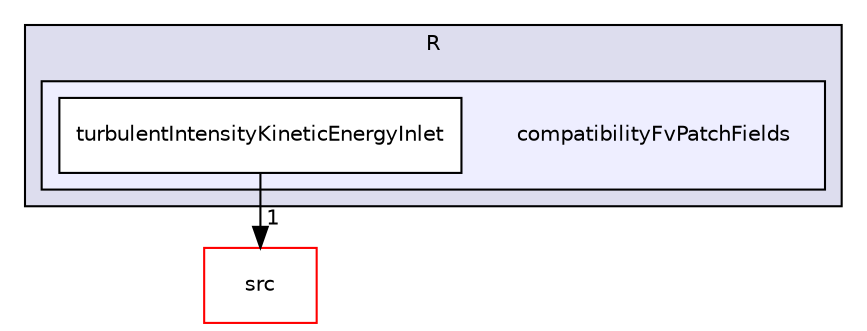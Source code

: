 digraph "applications/utilities/postProcessing/turbulence/R/compatibilityFvPatchFields" {
  bgcolor=transparent;
  compound=true
  node [ fontsize="10", fontname="Helvetica"];
  edge [ labelfontsize="10", labelfontname="Helvetica"];
  subgraph clusterdir_1a5f698d2a7b78d24aae088aa51f6743 {
    graph [ bgcolor="#ddddee", pencolor="black", label="R" fontname="Helvetica", fontsize="10", URL="dir_1a5f698d2a7b78d24aae088aa51f6743.html"]
  subgraph clusterdir_8c489683de4c08b1762d5dcb5154163d {
    graph [ bgcolor="#eeeeff", pencolor="black", label="" URL="dir_8c489683de4c08b1762d5dcb5154163d.html"];
    dir_8c489683de4c08b1762d5dcb5154163d [shape=plaintext label="compatibilityFvPatchFields"];
    dir_d7f2848b0c621716765b1f74cc8991c9 [shape=box label="turbulentIntensityKineticEnergyInlet" color="black" fillcolor="white" style="filled" URL="dir_d7f2848b0c621716765b1f74cc8991c9.html"];
  }
  }
  dir_68267d1309a1af8e8297ef4c3efbcdba [shape=box label="src" color="red" URL="dir_68267d1309a1af8e8297ef4c3efbcdba.html"];
  dir_d7f2848b0c621716765b1f74cc8991c9->dir_68267d1309a1af8e8297ef4c3efbcdba [headlabel="1", labeldistance=1.5 headhref="dir_000677_000736.html"];
}

